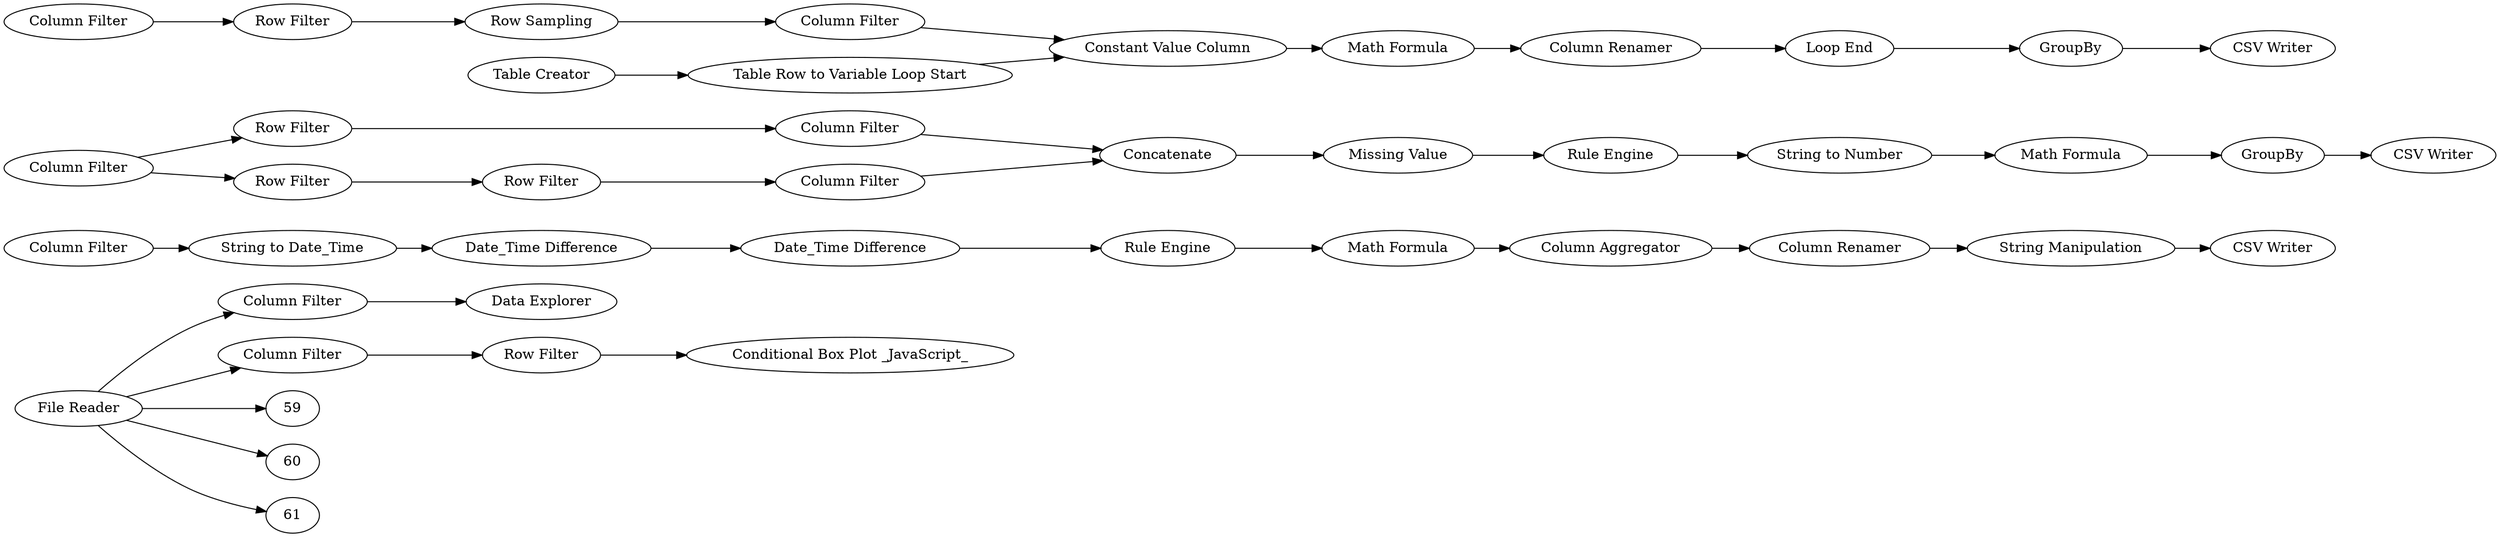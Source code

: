 digraph {
	1 [label="File Reader"]
	4 [label="Data Explorer"]
	5 [label="Conditional Box Plot _JavaScript_"]
	21 [label="Column Filter"]
	22 [label="Column Filter"]
	23 [label="Row Filter"]
	7 [label="Math Formula"]
	24 [label="Column Filter"]
	25 [label="String to Date_Time"]
	26 [label="Date_Time Difference"]
	27 [label="Date_Time Difference"]
	28 [label="Rule Engine"]
	29 [label="Column Aggregator"]
	30 [label="Column Renamer"]
	31 [label="String Manipulation"]
	32 [label="CSV Writer"]
	33 [label="Column Filter"]
	34 [label="Row Filter"]
	35 [label="Column Filter"]
	36 [label="Row Filter"]
	37 [label="Column Filter"]
	38 [label=Concatenate]
	39 [label="Row Filter"]
	40 [label="Missing Value"]
	41 [label="Rule Engine"]
	42 [label="Math Formula"]
	43 [label="String to Number"]
	44 [label=GroupBy]
	45 [label="CSV Writer"]
	46 [label="Column Filter"]
	47 [label="Row Filter"]
	48 [label="Row Sampling"]
	49 [label="Table Creator"]
	50 [label="Column Filter"]
	51 [label="Table Row to Variable Loop Start"]
	52 [label="Constant Value Column"]
	53 [label="Math Formula"]
	54 [label="Column Renamer"]
	55 [label="Loop End"]
	56 [label=GroupBy]
	58 [label="CSV Writer"]
	7 -> 29
	24 -> 25
	25 -> 26
	26 -> 27
	27 -> 28
	28 -> 7
	29 -> 30
	30 -> 31
	31 -> 32
	33 -> 34
	33 -> 36
	34 -> 35
	35 -> 38
	36 -> 39
	37 -> 38
	38 -> 40
	39 -> 37
	40 -> 41
	41 -> 43
	42 -> 44
	43 -> 42
	44 -> 45
	46 -> 47
	47 -> 48
	48 -> 50
	49 -> 51
	50 -> 52
	51 -> 52
	52 -> 53
	53 -> 54
	54 -> 55
	55 -> 56
	56 -> 58
	1 -> 21
	1 -> 22
	1 -> 59
	1 -> 60
	1 -> 61
	21 -> 4
	22 -> 23
	23 -> 5
	rankdir=LR
}
